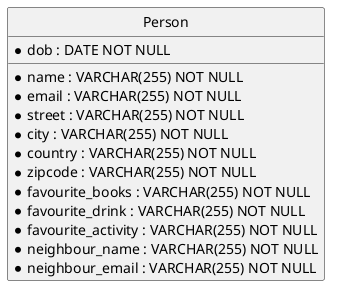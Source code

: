 @startuml 1NF

hide circle

entity "Person" {
  * name : VARCHAR(255) NOT NULL
  * email : VARCHAR(255) NOT NULL
  * dob : DATE NOT NULL
  * street : VARCHAR(255) NOT NULL
  * city : VARCHAR(255) NOT NULL
  * country : VARCHAR(255) NOT NULL
  * zipcode : VARCHAR(255) NOT NULL
  * favourite_books : VARCHAR(255) NOT NULL
  * favourite_drink : VARCHAR(255) NOT NULL
  * favourite_activity : VARCHAR(255) NOT NULL
  * neighbour_name : VARCHAR(255) NOT NULL
  * neighbour_email : VARCHAR(255) NOT NULL
}

@enduml